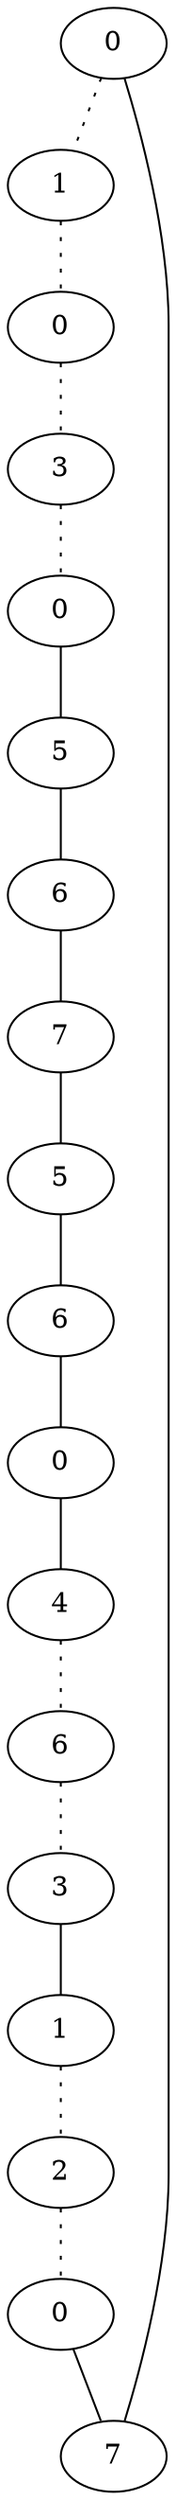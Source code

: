 graph {
a0[label=0];
a1[label=1];
a2[label=0];
a3[label=3];
a4[label=0];
a5[label=5];
a6[label=6];
a7[label=7];
a8[label=5];
a9[label=6];
a10[label=0];
a11[label=4];
a12[label=6];
a13[label=3];
a14[label=1];
a15[label=2];
a16[label=0];
a17[label=7];
a0 -- a1 [style=dotted];
a0 -- a17;
a1 -- a2 [style=dotted];
a2 -- a3 [style=dotted];
a3 -- a4 [style=dotted];
a4 -- a5;
a5 -- a6;
a6 -- a7;
a7 -- a8;
a8 -- a9;
a9 -- a10;
a10 -- a11;
a11 -- a12 [style=dotted];
a12 -- a13 [style=dotted];
a13 -- a14;
a14 -- a15 [style=dotted];
a15 -- a16 [style=dotted];
a16 -- a17;
}
